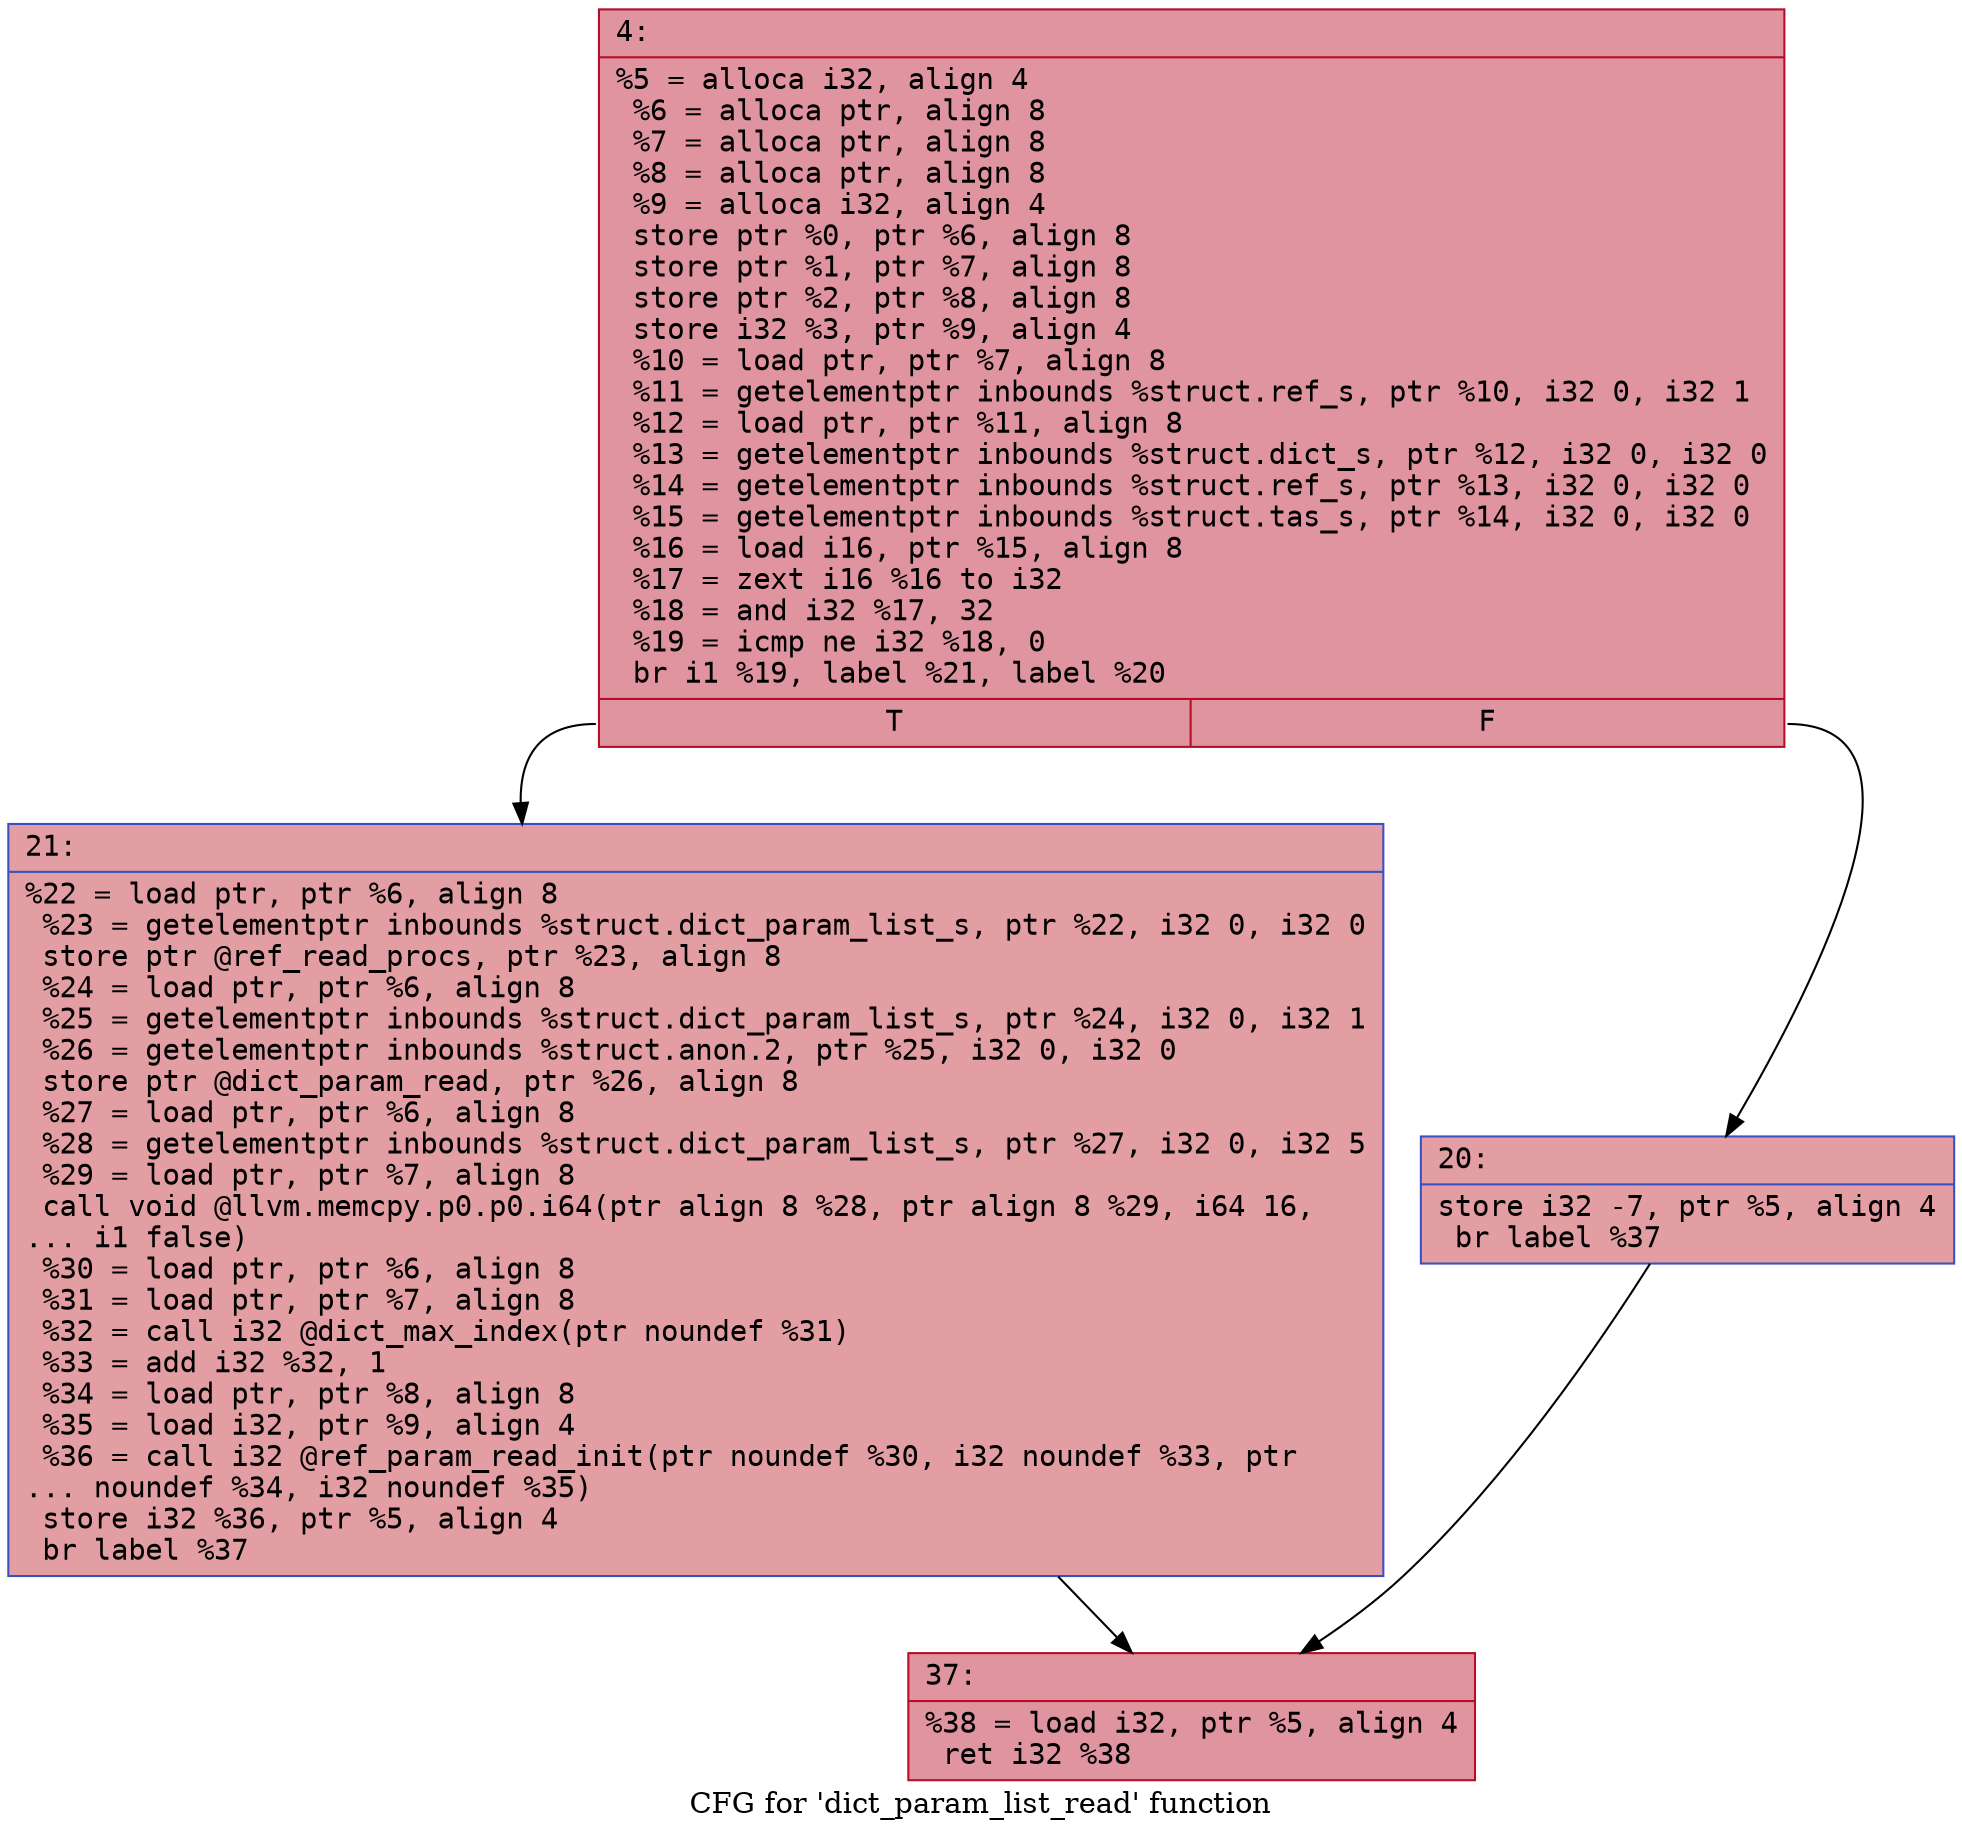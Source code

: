 digraph "CFG for 'dict_param_list_read' function" {
	label="CFG for 'dict_param_list_read' function";

	Node0x6000017af250 [shape=record,color="#b70d28ff", style=filled, fillcolor="#b70d2870" fontname="Courier",label="{4:\l|  %5 = alloca i32, align 4\l  %6 = alloca ptr, align 8\l  %7 = alloca ptr, align 8\l  %8 = alloca ptr, align 8\l  %9 = alloca i32, align 4\l  store ptr %0, ptr %6, align 8\l  store ptr %1, ptr %7, align 8\l  store ptr %2, ptr %8, align 8\l  store i32 %3, ptr %9, align 4\l  %10 = load ptr, ptr %7, align 8\l  %11 = getelementptr inbounds %struct.ref_s, ptr %10, i32 0, i32 1\l  %12 = load ptr, ptr %11, align 8\l  %13 = getelementptr inbounds %struct.dict_s, ptr %12, i32 0, i32 0\l  %14 = getelementptr inbounds %struct.ref_s, ptr %13, i32 0, i32 0\l  %15 = getelementptr inbounds %struct.tas_s, ptr %14, i32 0, i32 0\l  %16 = load i16, ptr %15, align 8\l  %17 = zext i16 %16 to i32\l  %18 = and i32 %17, 32\l  %19 = icmp ne i32 %18, 0\l  br i1 %19, label %21, label %20\l|{<s0>T|<s1>F}}"];
	Node0x6000017af250:s0 -> Node0x6000017af5c0[tooltip="4 -> 21\nProbability 50.00%" ];
	Node0x6000017af250:s1 -> Node0x6000017af570[tooltip="4 -> 20\nProbability 50.00%" ];
	Node0x6000017af570 [shape=record,color="#3d50c3ff", style=filled, fillcolor="#be242e70" fontname="Courier",label="{20:\l|  store i32 -7, ptr %5, align 4\l  br label %37\l}"];
	Node0x6000017af570 -> Node0x6000017af610[tooltip="20 -> 37\nProbability 100.00%" ];
	Node0x6000017af5c0 [shape=record,color="#3d50c3ff", style=filled, fillcolor="#be242e70" fontname="Courier",label="{21:\l|  %22 = load ptr, ptr %6, align 8\l  %23 = getelementptr inbounds %struct.dict_param_list_s, ptr %22, i32 0, i32 0\l  store ptr @ref_read_procs, ptr %23, align 8\l  %24 = load ptr, ptr %6, align 8\l  %25 = getelementptr inbounds %struct.dict_param_list_s, ptr %24, i32 0, i32 1\l  %26 = getelementptr inbounds %struct.anon.2, ptr %25, i32 0, i32 0\l  store ptr @dict_param_read, ptr %26, align 8\l  %27 = load ptr, ptr %6, align 8\l  %28 = getelementptr inbounds %struct.dict_param_list_s, ptr %27, i32 0, i32 5\l  %29 = load ptr, ptr %7, align 8\l  call void @llvm.memcpy.p0.p0.i64(ptr align 8 %28, ptr align 8 %29, i64 16,\l... i1 false)\l  %30 = load ptr, ptr %6, align 8\l  %31 = load ptr, ptr %7, align 8\l  %32 = call i32 @dict_max_index(ptr noundef %31)\l  %33 = add i32 %32, 1\l  %34 = load ptr, ptr %8, align 8\l  %35 = load i32, ptr %9, align 4\l  %36 = call i32 @ref_param_read_init(ptr noundef %30, i32 noundef %33, ptr\l... noundef %34, i32 noundef %35)\l  store i32 %36, ptr %5, align 4\l  br label %37\l}"];
	Node0x6000017af5c0 -> Node0x6000017af610[tooltip="21 -> 37\nProbability 100.00%" ];
	Node0x6000017af610 [shape=record,color="#b70d28ff", style=filled, fillcolor="#b70d2870" fontname="Courier",label="{37:\l|  %38 = load i32, ptr %5, align 4\l  ret i32 %38\l}"];
}
